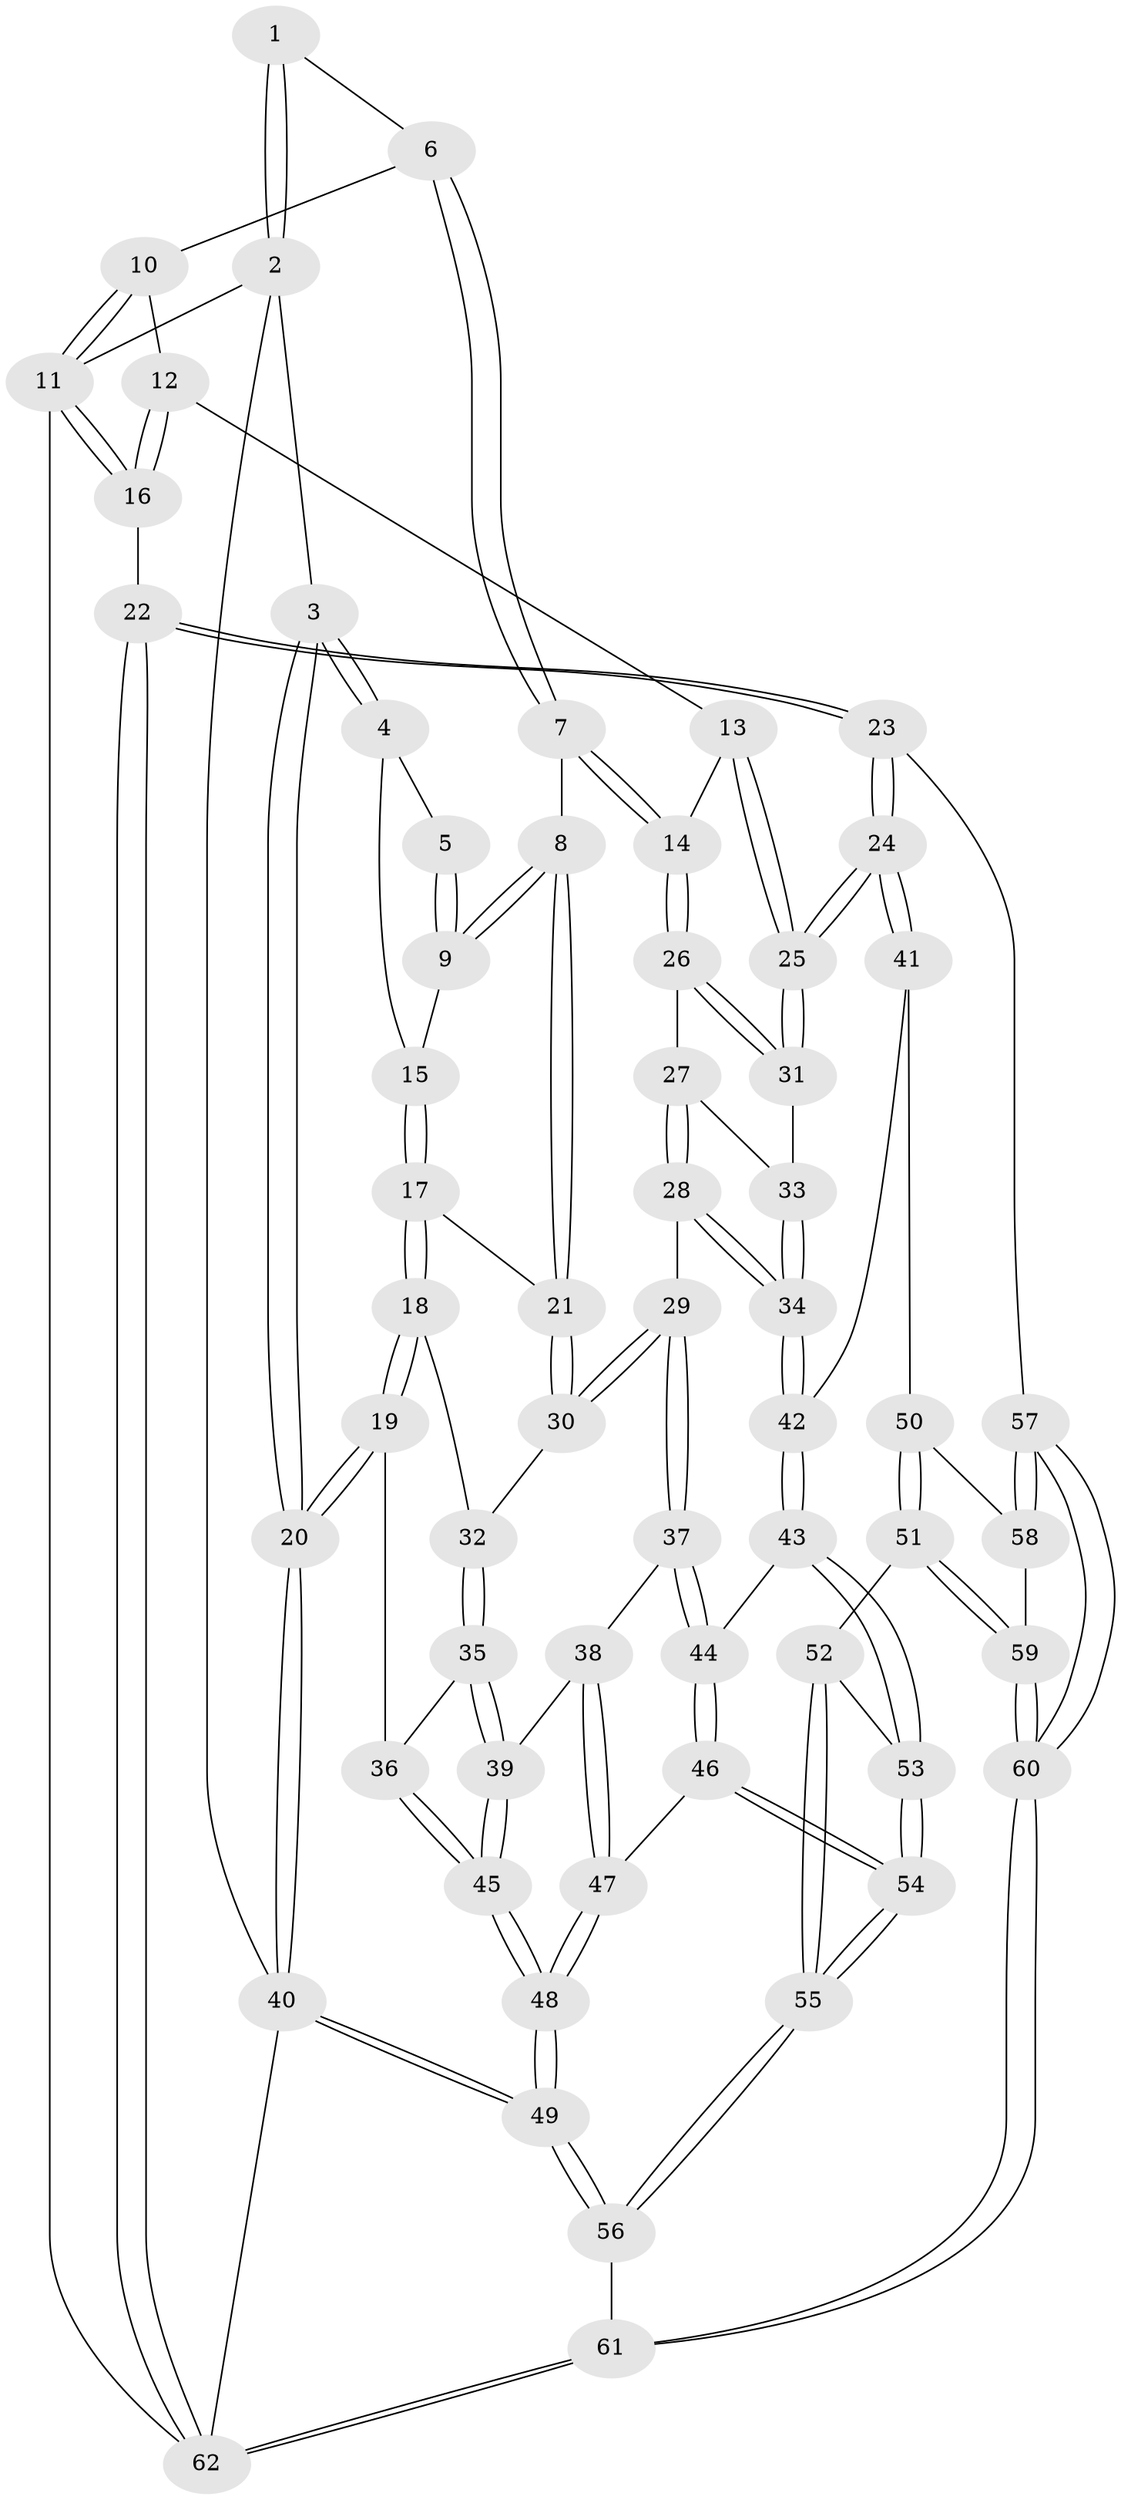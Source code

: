 // Generated by graph-tools (version 1.1) at 2025/11/02/27/25 16:11:53]
// undirected, 62 vertices, 152 edges
graph export_dot {
graph [start="1"]
  node [color=gray90,style=filled];
  1 [pos="+0.5896454932599129+0"];
  2 [pos="+0+0"];
  3 [pos="+0+0"];
  4 [pos="+0.2513016527246458+0.1914021065528839"];
  5 [pos="+0.46397730552618344+0.05323635117155365"];
  6 [pos="+0.6884360529870442+0"];
  7 [pos="+0.7284005602987255+0.21584277848328604"];
  8 [pos="+0.4871662826502415+0.28303966325364127"];
  9 [pos="+0.4625121146603611+0.2714420567559021"];
  10 [pos="+1+0"];
  11 [pos="+1+0"];
  12 [pos="+0.9339830053326433+0.24413064567941944"];
  13 [pos="+0.8170629536709143+0.24234945575762581"];
  14 [pos="+0.7314240916405417+0.21964796525221647"];
  15 [pos="+0.26379114825793115+0.2183528792867251"];
  16 [pos="+1+0.2780952238051633"];
  17 [pos="+0.2452713626717985+0.31950737788905226"];
  18 [pos="+0.1964910661316815+0.43624307916331545"];
  19 [pos="+0+0.5174197069028637"];
  20 [pos="+0+0.5125956485382419"];
  21 [pos="+0.4571848078821772+0.4418685633381321"];
  22 [pos="+1+0.6665087071358642"];
  23 [pos="+1+0.6591015802306887"];
  24 [pos="+1+0.649042829806853"];
  25 [pos="+0.9653162043353392+0.5906677191203892"];
  26 [pos="+0.702987129865833+0.4036158965973154"];
  27 [pos="+0.6762689378032559+0.44780114452097136"];
  28 [pos="+0.6425167722165959+0.47847956862293833"];
  29 [pos="+0.5202842205340427+0.5661995305341598"];
  30 [pos="+0.46706833846963575+0.5281998000449747"];
  31 [pos="+0.9144493303501933+0.5627005248916305"];
  32 [pos="+0.3118032289862321+0.5385033782535793"];
  33 [pos="+0.7451935474223886+0.5503479859102932"];
  34 [pos="+0.7523521905810565+0.6649883288088008"];
  35 [pos="+0.27663989420660984+0.6441709310660153"];
  36 [pos="+0.0877963101145711+0.6352317481309565"];
  37 [pos="+0.5241871113708311+0.586638757741761"];
  38 [pos="+0.3539242898079394+0.7013098606351627"];
  39 [pos="+0.289454128476699+0.7105606372531692"];
  40 [pos="+0+1"];
  41 [pos="+0.7762131252655566+0.700550175385103"];
  42 [pos="+0.758935005538945+0.695952071466431"];
  43 [pos="+0.6079177142054597+0.7103216851127325"];
  44 [pos="+0.5637338848048506+0.6850570431038205"];
  45 [pos="+0.21879658537845262+0.9396653290115428"];
  46 [pos="+0.4812551909318927+0.7695598144600918"];
  47 [pos="+0.4745423187506187+0.7720336666833624"];
  48 [pos="+0.21882337489269726+0.9433628174889197"];
  49 [pos="+0.13405441108385394+1"];
  50 [pos="+0.7704032616943569+0.8156856311037501"];
  51 [pos="+0.6922617947360573+0.8662155890763342"];
  52 [pos="+0.6920295710841287+0.8661445440618384"];
  53 [pos="+0.6204741371005089+0.7766999525468941"];
  54 [pos="+0.544857378300242+0.9887879921415191"];
  55 [pos="+0.5441648001992903+1"];
  56 [pos="+0.5027260030823447+1"];
  57 [pos="+0.827795467018942+0.8916625263610855"];
  58 [pos="+0.7935119607649735+0.8507456765226244"];
  59 [pos="+0.7145236521894053+0.8956720978223379"];
  60 [pos="+0.8111200817980257+1"];
  61 [pos="+0.8336080409380103+1"];
  62 [pos="+1+1"];
  1 -- 2;
  1 -- 2;
  1 -- 6;
  2 -- 3;
  2 -- 11;
  2 -- 40;
  3 -- 4;
  3 -- 4;
  3 -- 20;
  3 -- 20;
  4 -- 5;
  4 -- 15;
  5 -- 9;
  5 -- 9;
  6 -- 7;
  6 -- 7;
  6 -- 10;
  7 -- 8;
  7 -- 14;
  7 -- 14;
  8 -- 9;
  8 -- 9;
  8 -- 21;
  8 -- 21;
  9 -- 15;
  10 -- 11;
  10 -- 11;
  10 -- 12;
  11 -- 16;
  11 -- 16;
  11 -- 62;
  12 -- 13;
  12 -- 16;
  12 -- 16;
  13 -- 14;
  13 -- 25;
  13 -- 25;
  14 -- 26;
  14 -- 26;
  15 -- 17;
  15 -- 17;
  16 -- 22;
  17 -- 18;
  17 -- 18;
  17 -- 21;
  18 -- 19;
  18 -- 19;
  18 -- 32;
  19 -- 20;
  19 -- 20;
  19 -- 36;
  20 -- 40;
  20 -- 40;
  21 -- 30;
  21 -- 30;
  22 -- 23;
  22 -- 23;
  22 -- 62;
  22 -- 62;
  23 -- 24;
  23 -- 24;
  23 -- 57;
  24 -- 25;
  24 -- 25;
  24 -- 41;
  24 -- 41;
  25 -- 31;
  25 -- 31;
  26 -- 27;
  26 -- 31;
  26 -- 31;
  27 -- 28;
  27 -- 28;
  27 -- 33;
  28 -- 29;
  28 -- 34;
  28 -- 34;
  29 -- 30;
  29 -- 30;
  29 -- 37;
  29 -- 37;
  30 -- 32;
  31 -- 33;
  32 -- 35;
  32 -- 35;
  33 -- 34;
  33 -- 34;
  34 -- 42;
  34 -- 42;
  35 -- 36;
  35 -- 39;
  35 -- 39;
  36 -- 45;
  36 -- 45;
  37 -- 38;
  37 -- 44;
  37 -- 44;
  38 -- 39;
  38 -- 47;
  38 -- 47;
  39 -- 45;
  39 -- 45;
  40 -- 49;
  40 -- 49;
  40 -- 62;
  41 -- 42;
  41 -- 50;
  42 -- 43;
  42 -- 43;
  43 -- 44;
  43 -- 53;
  43 -- 53;
  44 -- 46;
  44 -- 46;
  45 -- 48;
  45 -- 48;
  46 -- 47;
  46 -- 54;
  46 -- 54;
  47 -- 48;
  47 -- 48;
  48 -- 49;
  48 -- 49;
  49 -- 56;
  49 -- 56;
  50 -- 51;
  50 -- 51;
  50 -- 58;
  51 -- 52;
  51 -- 59;
  51 -- 59;
  52 -- 53;
  52 -- 55;
  52 -- 55;
  53 -- 54;
  53 -- 54;
  54 -- 55;
  54 -- 55;
  55 -- 56;
  55 -- 56;
  56 -- 61;
  57 -- 58;
  57 -- 58;
  57 -- 60;
  57 -- 60;
  58 -- 59;
  59 -- 60;
  59 -- 60;
  60 -- 61;
  60 -- 61;
  61 -- 62;
  61 -- 62;
}
